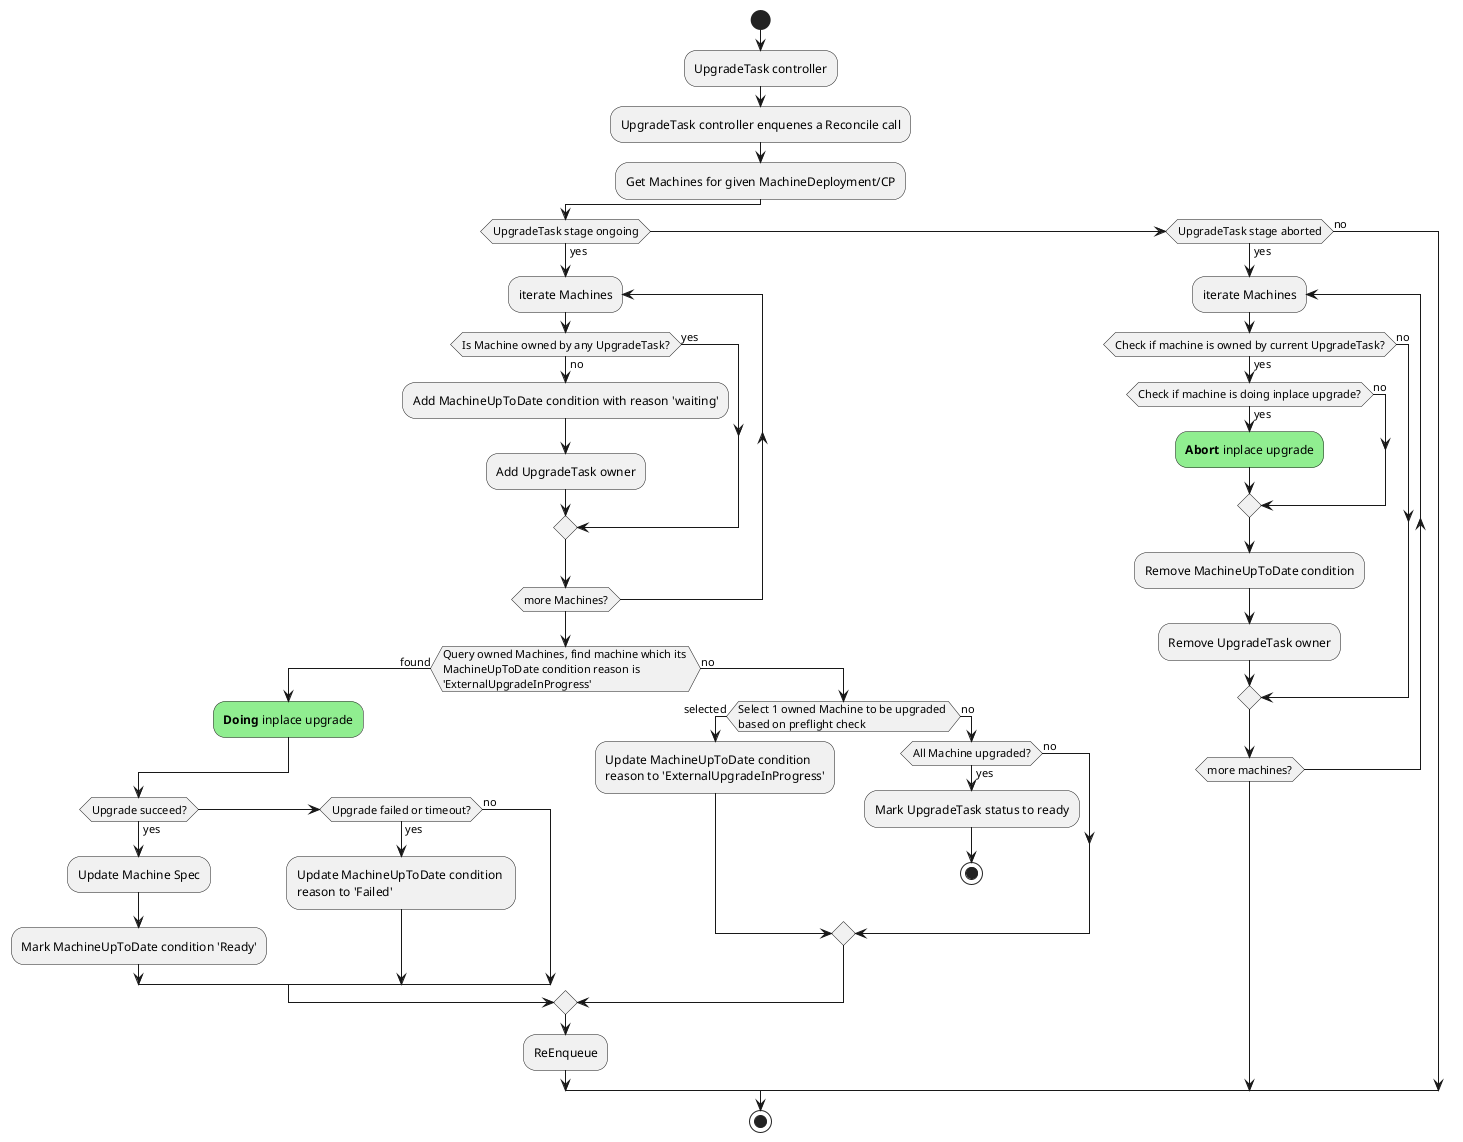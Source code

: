 @startuml reconcile

start

:UpgradeTask controller;
:UpgradeTask controller enquenes a Reconcile call;
:Get Machines for given MachineDeployment/CP;

if (UpgradeTask stage ongoing) then (yes)
  repeat :iterate Machines
    if (Is Machine owned by any UpgradeTask?) then (no)
        :Add MachineUpToDate condition with reason 'waiting';
        :Add UpgradeTask owner;
    else (yes)
    endif
  repeat while (more Machines?)
  if (Query owned Machines, find machine which its \nMachineUpToDate condition reason is \n'ExternalUpgradeInProgress') then (found)
    #lightGreen:**Doing** inplace upgrade;
    if (Upgrade succeed?) then (yes)
      :Update Machine Spec;
      :Mark MachineUpToDate condition 'Ready';
    else if (Upgrade failed or timeout?) then (yes)
      :Update MachineUpToDate condition \nreason to 'Failed';
    else (no)
    endif
  else (no)
    if (Select 1 owned Machine to be upgraded \nbased on preflight check) then (selected)
      :Update MachineUpToDate condition \nreason to 'ExternalUpgradeInProgress';
    else (no)
      if (All Machine upgraded?) then (yes)
        :Mark UpgradeTask status to ready;
        stop
      else (no)
      endif
    endif
  endif
  :ReEnqueue;
else if (UpgradeTask stage aborted) then (yes)
  repeat :iterate Machines
    if (Check if machine is owned by current UpgradeTask?) then (yes)
        if (Check if machine is doing inplace upgrade?) then (yes)
          #lightGreen:**Abort** inplace upgrade;
        else (no)
        endif
        :Remove MachineUpToDate condition;
        :Remove UpgradeTask owner;
    else (no)
    endif
  repeat while (more machines?)
else (no)
endif

stop

@enduml
